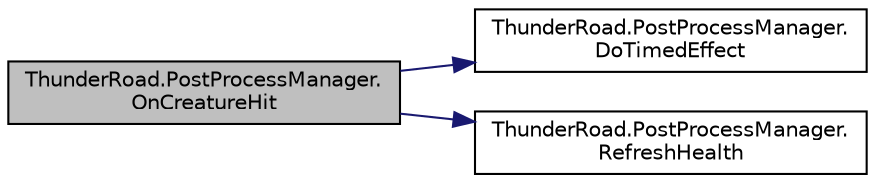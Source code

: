 digraph "ThunderRoad.PostProcessManager.OnCreatureHit"
{
 // LATEX_PDF_SIZE
  edge [fontname="Helvetica",fontsize="10",labelfontname="Helvetica",labelfontsize="10"];
  node [fontname="Helvetica",fontsize="10",shape=record];
  rankdir="LR";
  Node1 [label="ThunderRoad.PostProcessManager.\lOnCreatureHit",height=0.2,width=0.4,color="black", fillcolor="grey75", style="filled", fontcolor="black",tooltip="Called when [creature hit]."];
  Node1 -> Node2 [color="midnightblue",fontsize="10",style="solid",fontname="Helvetica"];
  Node2 [label="ThunderRoad.PostProcessManager.\lDoTimedEffect",height=0.2,width=0.4,color="black", fillcolor="white", style="filled",URL="$class_thunder_road_1_1_post_process_manager.html#a1a8bd0684ccf2ef41e3e8be165fbfd7f",tooltip="Does the timed effect."];
  Node1 -> Node3 [color="midnightblue",fontsize="10",style="solid",fontname="Helvetica"];
  Node3 [label="ThunderRoad.PostProcessManager.\lRefreshHealth",height=0.2,width=0.4,color="black", fillcolor="white", style="filled",URL="$class_thunder_road_1_1_post_process_manager.html#aa422586eecb2d5259ec2c9851f293fac",tooltip="Refreshes the health."];
}
